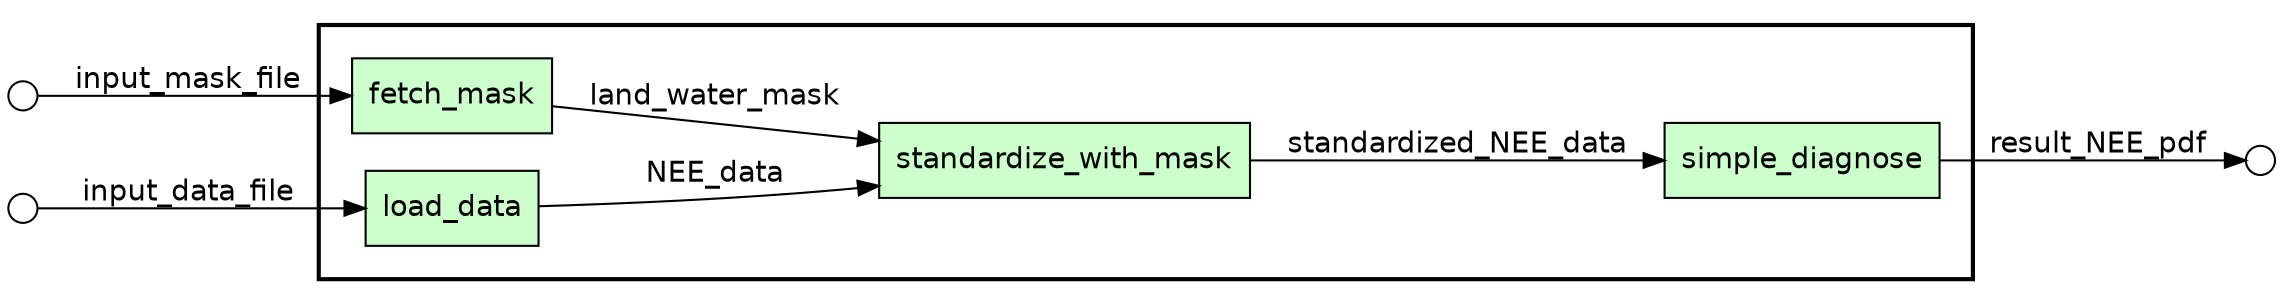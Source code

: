 /* Start of top-level graph */digraph Workflow {rankdir=LR/* Start of double cluster for drawing box around nodes in workflow */subgraph cluster_workflow_box_outer { label=""; color=black; penwidth=2subgraph cluster_workflow_box_inner { label=""; penwidth=0/* Style for nodes representing atomic programs in workflow */node[shape=box style=filled fillcolor="#CCFFCC" peripheries=1 fontname=Helvetica]/* Nodes representing atomic programs in workflow */fetch_maskload_datastandardize_with_masksimple_diagnose/* Style for edges representing channels between programs in workflow */edge[fontname=Helvetica]/* Edges representing channels between programs in workflow */load_data -> standardize_with_mask [label=NEE_data]fetch_mask -> standardize_with_mask [label=land_water_mask]standardize_with_mask -> simple_diagnose [label=standardized_NEE_data]/* End of double cluster for drawing box around nodes in workflow */}}/* Style for nodes representing workflow input ports */node[shape=circle style=filled fillcolor="#FFFFFF" peripheries=1 fontname=Helvetica width=0.2]/* Nodes representing workflow input ports */input_mask_file_input_port [label=""]input_data_file_input_port [label=""]/* Style for nodes representing workflow output ports */node[shape=circle style=filled fillcolor="#FFFFFF" peripheries=1 fontname=Helvetica width=0.2]/* Nodes representing workflow output ports */result_NEE_pdf_output_port [label=""]/* Style for edges representing channels between programs and workflow input ports */edge[fontname=Helvetica]/* Edges representing channels between programs and workflow input ports */input_mask_file_input_port -> fetch_mask [label=input_mask_file]input_data_file_input_port -> load_data [label=input_data_file]/* Style for edges representing channels between programs and workflow output ports */edge[fontname=Helvetica]/* Edges representing channels between programs and workflow output ports */simple_diagnose -> result_NEE_pdf_output_port [label=result_NEE_pdf]/* End of top-level graph */}